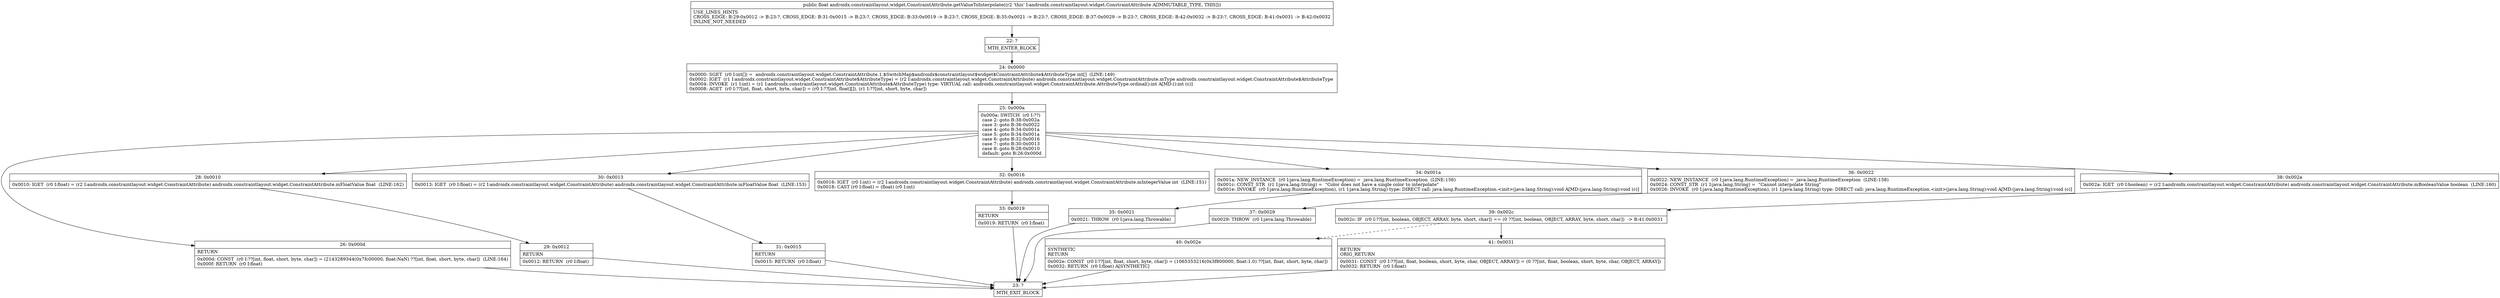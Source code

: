 digraph "CFG forandroidx.constraintlayout.widget.ConstraintAttribute.getValueToInterpolate()F" {
Node_22 [shape=record,label="{22\:\ ?|MTH_ENTER_BLOCK\l}"];
Node_24 [shape=record,label="{24\:\ 0x0000|0x0000: SGET  (r0 I:int[]) =  androidx.constraintlayout.widget.ConstraintAttribute.1.$SwitchMap$androidx$constraintlayout$widget$ConstraintAttribute$AttributeType int[]  (LINE:149)\l0x0002: IGET  (r1 I:androidx.constraintlayout.widget.ConstraintAttribute$AttributeType) = (r2 I:androidx.constraintlayout.widget.ConstraintAttribute) androidx.constraintlayout.widget.ConstraintAttribute.mType androidx.constraintlayout.widget.ConstraintAttribute$AttributeType \l0x0004: INVOKE  (r1 I:int) = (r1 I:androidx.constraintlayout.widget.ConstraintAttribute$AttributeType) type: VIRTUAL call: androidx.constraintlayout.widget.ConstraintAttribute.AttributeType.ordinal():int A[MD:():int (c)]\l0x0008: AGET  (r0 I:??[int, float, short, byte, char]) = (r0 I:??[int, float][]), (r1 I:??[int, short, byte, char]) \l}"];
Node_25 [shape=record,label="{25\:\ 0x000a|0x000a: SWITCH  (r0 I:??)\l case 2: goto B:38:0x002a\l case 3: goto B:36:0x0022\l case 4: goto B:34:0x001a\l case 5: goto B:34:0x001a\l case 6: goto B:32:0x0016\l case 7: goto B:30:0x0013\l case 8: goto B:28:0x0010\l default: goto B:26:0x000d \l}"];
Node_26 [shape=record,label="{26\:\ 0x000d|RETURN\l|0x000d: CONST  (r0 I:??[int, float, short, byte, char]) = (2143289344(0x7fc00000, float:NaN) ??[int, float, short, byte, char])  (LINE:164)\l0x000f: RETURN  (r0 I:float) \l}"];
Node_23 [shape=record,label="{23\:\ ?|MTH_EXIT_BLOCK\l}"];
Node_28 [shape=record,label="{28\:\ 0x0010|0x0010: IGET  (r0 I:float) = (r2 I:androidx.constraintlayout.widget.ConstraintAttribute) androidx.constraintlayout.widget.ConstraintAttribute.mFloatValue float  (LINE:162)\l}"];
Node_29 [shape=record,label="{29\:\ 0x0012|RETURN\l|0x0012: RETURN  (r0 I:float) \l}"];
Node_30 [shape=record,label="{30\:\ 0x0013|0x0013: IGET  (r0 I:float) = (r2 I:androidx.constraintlayout.widget.ConstraintAttribute) androidx.constraintlayout.widget.ConstraintAttribute.mFloatValue float  (LINE:153)\l}"];
Node_31 [shape=record,label="{31\:\ 0x0015|RETURN\l|0x0015: RETURN  (r0 I:float) \l}"];
Node_32 [shape=record,label="{32\:\ 0x0016|0x0016: IGET  (r0 I:int) = (r2 I:androidx.constraintlayout.widget.ConstraintAttribute) androidx.constraintlayout.widget.ConstraintAttribute.mIntegerValue int  (LINE:151)\l0x0018: CAST (r0 I:float) = (float) (r0 I:int) \l}"];
Node_33 [shape=record,label="{33\:\ 0x0019|RETURN\l|0x0019: RETURN  (r0 I:float) \l}"];
Node_34 [shape=record,label="{34\:\ 0x001a|0x001a: NEW_INSTANCE  (r0 I:java.lang.RuntimeException) =  java.lang.RuntimeException  (LINE:156)\l0x001c: CONST_STR  (r1 I:java.lang.String) =  \"Color does not have a single color to interpolate\" \l0x001e: INVOKE  (r0 I:java.lang.RuntimeException), (r1 I:java.lang.String) type: DIRECT call: java.lang.RuntimeException.\<init\>(java.lang.String):void A[MD:(java.lang.String):void (c)]\l}"];
Node_35 [shape=record,label="{35\:\ 0x0021|0x0021: THROW  (r0 I:java.lang.Throwable) \l}"];
Node_36 [shape=record,label="{36\:\ 0x0022|0x0022: NEW_INSTANCE  (r0 I:java.lang.RuntimeException) =  java.lang.RuntimeException  (LINE:158)\l0x0024: CONST_STR  (r1 I:java.lang.String) =  \"Cannot interpolate String\" \l0x0026: INVOKE  (r0 I:java.lang.RuntimeException), (r1 I:java.lang.String) type: DIRECT call: java.lang.RuntimeException.\<init\>(java.lang.String):void A[MD:(java.lang.String):void (c)]\l}"];
Node_37 [shape=record,label="{37\:\ 0x0029|0x0029: THROW  (r0 I:java.lang.Throwable) \l}"];
Node_38 [shape=record,label="{38\:\ 0x002a|0x002a: IGET  (r0 I:boolean) = (r2 I:androidx.constraintlayout.widget.ConstraintAttribute) androidx.constraintlayout.widget.ConstraintAttribute.mBooleanValue boolean  (LINE:160)\l}"];
Node_39 [shape=record,label="{39\:\ 0x002c|0x002c: IF  (r0 I:??[int, boolean, OBJECT, ARRAY, byte, short, char]) == (0 ??[int, boolean, OBJECT, ARRAY, byte, short, char])  \-\> B:41:0x0031 \l}"];
Node_40 [shape=record,label="{40\:\ 0x002e|SYNTHETIC\lRETURN\l|0x002e: CONST  (r0 I:??[int, float, short, byte, char]) = (1065353216(0x3f800000, float:1.0) ??[int, float, short, byte, char]) \l0x0032: RETURN  (r0 I:float) A[SYNTHETIC]\l}"];
Node_41 [shape=record,label="{41\:\ 0x0031|RETURN\lORIG_RETURN\l|0x0031: CONST  (r0 I:??[int, float, boolean, short, byte, char, OBJECT, ARRAY]) = (0 ??[int, float, boolean, short, byte, char, OBJECT, ARRAY]) \l0x0032: RETURN  (r0 I:float) \l}"];
MethodNode[shape=record,label="{public float androidx.constraintlayout.widget.ConstraintAttribute.getValueToInterpolate((r2 'this' I:androidx.constraintlayout.widget.ConstraintAttribute A[IMMUTABLE_TYPE, THIS]))  | USE_LINES_HINTS\lCROSS_EDGE: B:29:0x0012 \-\> B:23:?, CROSS_EDGE: B:31:0x0015 \-\> B:23:?, CROSS_EDGE: B:33:0x0019 \-\> B:23:?, CROSS_EDGE: B:35:0x0021 \-\> B:23:?, CROSS_EDGE: B:37:0x0029 \-\> B:23:?, CROSS_EDGE: B:42:0x0032 \-\> B:23:?, CROSS_EDGE: B:41:0x0031 \-\> B:42:0x0032\lINLINE_NOT_NEEDED\l}"];
MethodNode -> Node_22;Node_22 -> Node_24;
Node_24 -> Node_25;
Node_25 -> Node_26;
Node_25 -> Node_28;
Node_25 -> Node_30;
Node_25 -> Node_32;
Node_25 -> Node_34;
Node_25 -> Node_36;
Node_25 -> Node_38;
Node_26 -> Node_23;
Node_28 -> Node_29;
Node_29 -> Node_23;
Node_30 -> Node_31;
Node_31 -> Node_23;
Node_32 -> Node_33;
Node_33 -> Node_23;
Node_34 -> Node_35;
Node_35 -> Node_23;
Node_36 -> Node_37;
Node_37 -> Node_23;
Node_38 -> Node_39;
Node_39 -> Node_40[style=dashed];
Node_39 -> Node_41;
Node_40 -> Node_23;
Node_41 -> Node_23;
}

